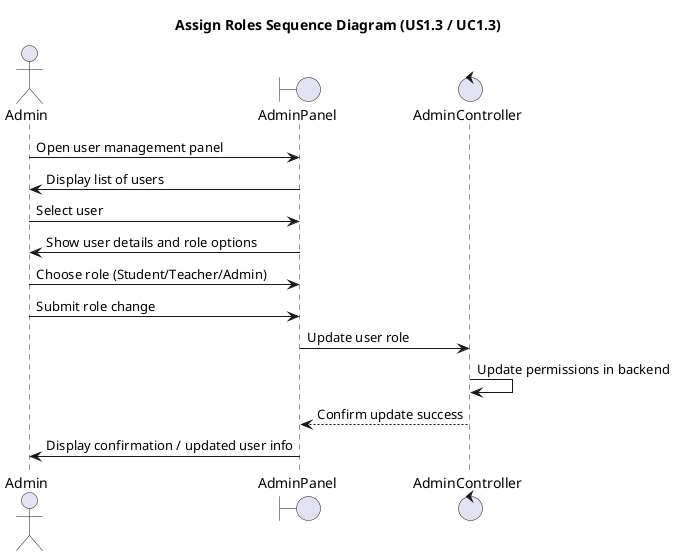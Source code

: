@startuml AssignRoles
title Assign Roles Sequence Diagram (US1.3 / UC1.3)

actor Admin
boundary AdminPanel
control AdminController

Admin -> AdminPanel : Open user management panel
AdminPanel -> Admin : Display list of users

Admin -> AdminPanel : Select user
AdminPanel -> Admin : Show user details and role options

Admin -> AdminPanel : Choose role (Student/Teacher/Admin)
Admin -> AdminPanel : Submit role change

AdminPanel -> AdminController : Update user role
AdminController -> AdminController : Update permissions in backend
AdminController --> AdminPanel : Confirm update success

AdminPanel -> Admin : Display confirmation / updated user info

@enduml
